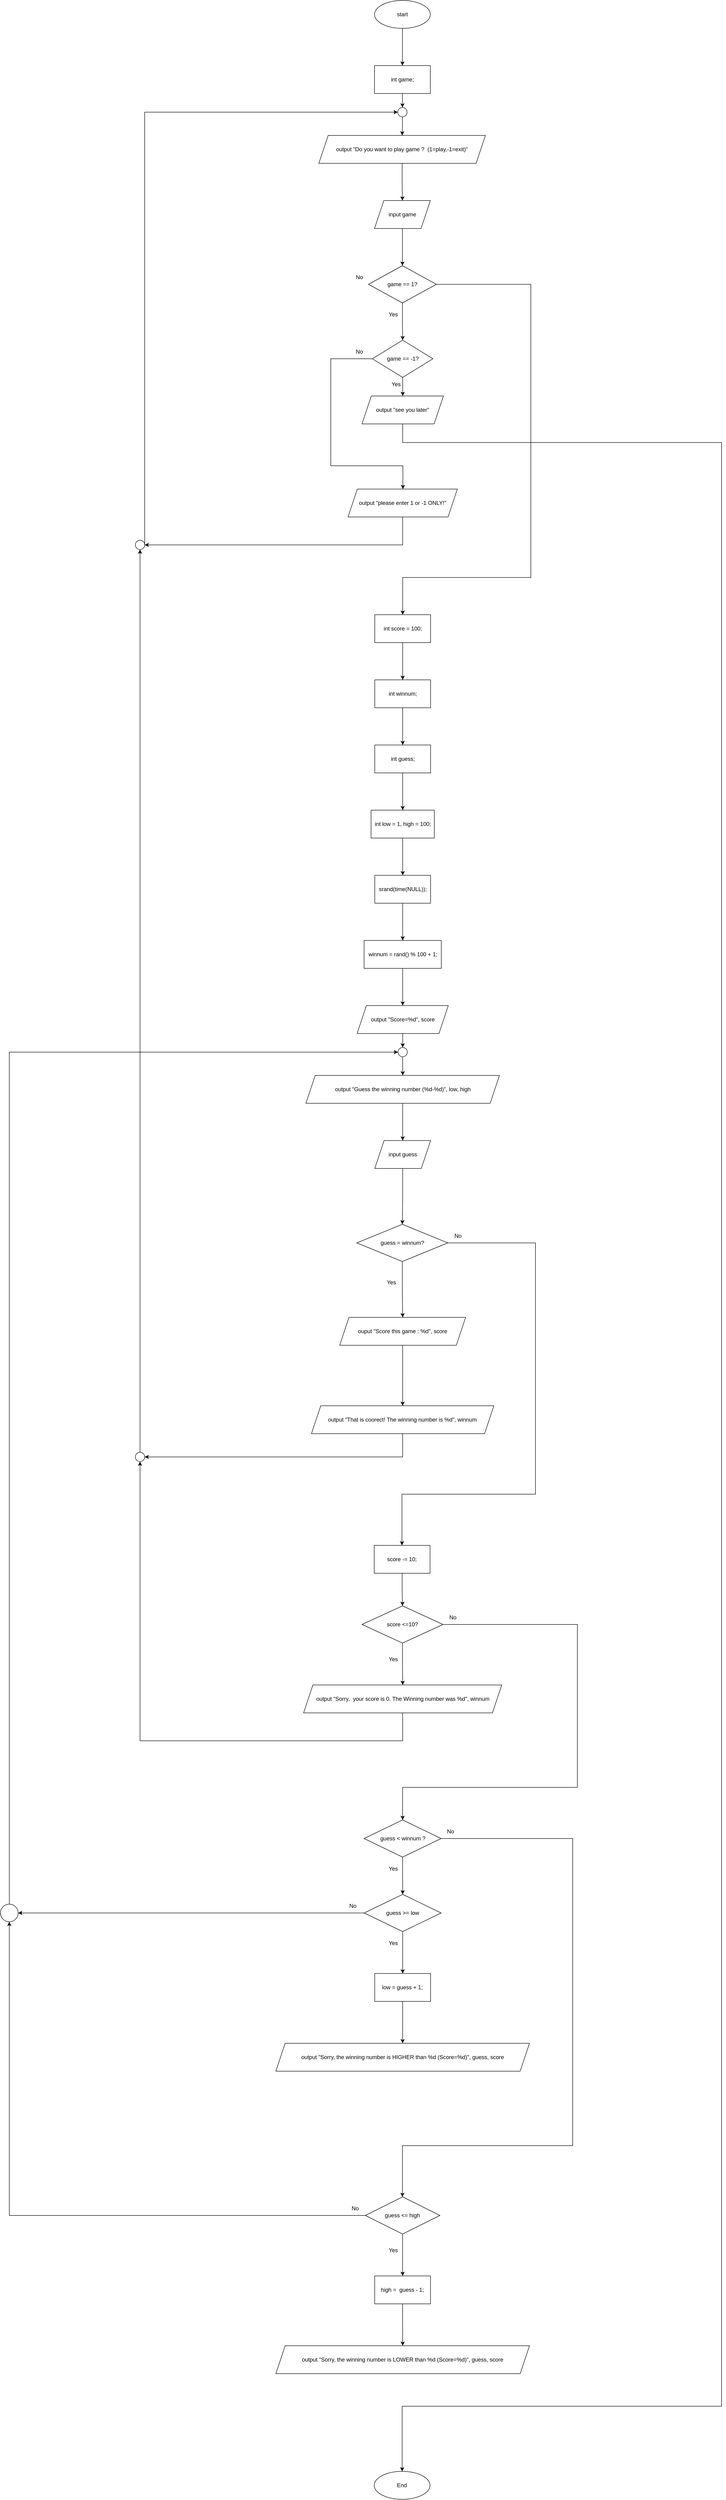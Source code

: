 <mxfile version="28.0.9">
  <diagram name="หน้า-1" id="sQIQIVaBLMojOo1FjcF6">
    <mxGraphModel dx="4976" dy="6468" grid="1" gridSize="10" guides="1" tooltips="1" connect="1" arrows="1" fold="1" page="0" pageScale="1" pageWidth="827" pageHeight="1169" math="0" shadow="0">
      <root>
        <mxCell id="0" />
        <mxCell id="1" parent="0" />
        <mxCell id="pCWqBDPie9unWnCOQubw-9" value="" style="edgeStyle=orthogonalEdgeStyle;rounded=0;orthogonalLoop=1;jettySize=auto;html=1;" edge="1" parent="1" source="pCWqBDPie9unWnCOQubw-2" target="pCWqBDPie9unWnCOQubw-8">
          <mxGeometry relative="1" as="geometry" />
        </mxCell>
        <mxCell id="pCWqBDPie9unWnCOQubw-2" value="start" style="ellipse;whiteSpace=wrap;html=1;" vertex="1" parent="1">
          <mxGeometry x="354" y="40" width="120" height="60" as="geometry" />
        </mxCell>
        <mxCell id="pCWqBDPie9unWnCOQubw-132" value="" style="edgeStyle=orthogonalEdgeStyle;rounded=0;orthogonalLoop=1;jettySize=auto;html=1;" edge="1" parent="1" source="pCWqBDPie9unWnCOQubw-8" target="pCWqBDPie9unWnCOQubw-131">
          <mxGeometry relative="1" as="geometry" />
        </mxCell>
        <mxCell id="pCWqBDPie9unWnCOQubw-8" value="int game;" style="whiteSpace=wrap;html=1;" vertex="1" parent="1">
          <mxGeometry x="354" y="180" width="120" height="60" as="geometry" />
        </mxCell>
        <mxCell id="pCWqBDPie9unWnCOQubw-17" value="" style="edgeStyle=orthogonalEdgeStyle;rounded=0;orthogonalLoop=1;jettySize=auto;html=1;" edge="1" parent="1" source="pCWqBDPie9unWnCOQubw-14" target="pCWqBDPie9unWnCOQubw-16">
          <mxGeometry relative="1" as="geometry" />
        </mxCell>
        <mxCell id="pCWqBDPie9unWnCOQubw-14" value="output &quot;Do you want to play game ?&amp;nbsp; (1=play,-1=exit)&quot;" style="shape=parallelogram;perimeter=parallelogramPerimeter;whiteSpace=wrap;html=1;fixedSize=1;" vertex="1" parent="1">
          <mxGeometry x="234.37" y="330" width="358" height="60" as="geometry" />
        </mxCell>
        <mxCell id="pCWqBDPie9unWnCOQubw-134" value="" style="edgeStyle=orthogonalEdgeStyle;rounded=0;orthogonalLoop=1;jettySize=auto;html=1;" edge="1" parent="1" source="pCWqBDPie9unWnCOQubw-16" target="pCWqBDPie9unWnCOQubw-18">
          <mxGeometry relative="1" as="geometry" />
        </mxCell>
        <mxCell id="pCWqBDPie9unWnCOQubw-16" value="input game" style="shape=parallelogram;perimeter=parallelogramPerimeter;whiteSpace=wrap;html=1;fixedSize=1;" vertex="1" parent="1">
          <mxGeometry x="354" y="470" width="120" height="60" as="geometry" />
        </mxCell>
        <mxCell id="pCWqBDPie9unWnCOQubw-23" value="" style="edgeStyle=orthogonalEdgeStyle;rounded=0;orthogonalLoop=1;jettySize=auto;html=1;" edge="1" parent="1" source="pCWqBDPie9unWnCOQubw-18" target="pCWqBDPie9unWnCOQubw-22">
          <mxGeometry relative="1" as="geometry" />
        </mxCell>
        <mxCell id="pCWqBDPie9unWnCOQubw-53" style="edgeStyle=orthogonalEdgeStyle;rounded=0;orthogonalLoop=1;jettySize=auto;html=1;entryX=0.5;entryY=0;entryDx=0;entryDy=0;" edge="1" parent="1" source="pCWqBDPie9unWnCOQubw-18" target="pCWqBDPie9unWnCOQubw-31">
          <mxGeometry relative="1" as="geometry">
            <Array as="points">
              <mxPoint x="690" y="650" />
              <mxPoint x="690" y="1280" />
              <mxPoint x="415" y="1280" />
            </Array>
          </mxGeometry>
        </mxCell>
        <mxCell id="pCWqBDPie9unWnCOQubw-18" value="game == 1?" style="rhombus;whiteSpace=wrap;html=1;" vertex="1" parent="1">
          <mxGeometry x="341" y="610" width="146" height="80" as="geometry" />
        </mxCell>
        <mxCell id="pCWqBDPie9unWnCOQubw-25" value="" style="edgeStyle=orthogonalEdgeStyle;rounded=0;orthogonalLoop=1;jettySize=auto;html=1;" edge="1" parent="1" source="pCWqBDPie9unWnCOQubw-22" target="pCWqBDPie9unWnCOQubw-24">
          <mxGeometry relative="1" as="geometry" />
        </mxCell>
        <mxCell id="pCWqBDPie9unWnCOQubw-29" value="" style="edgeStyle=orthogonalEdgeStyle;rounded=0;orthogonalLoop=1;jettySize=auto;html=1;" edge="1" parent="1" source="pCWqBDPie9unWnCOQubw-22" target="pCWqBDPie9unWnCOQubw-28">
          <mxGeometry relative="1" as="geometry">
            <Array as="points">
              <mxPoint x="260" y="810" />
              <mxPoint x="260" y="1040" />
              <mxPoint x="415" y="1040" />
            </Array>
          </mxGeometry>
        </mxCell>
        <mxCell id="pCWqBDPie9unWnCOQubw-22" value="game == -1?" style="rhombus;whiteSpace=wrap;html=1;" vertex="1" parent="1">
          <mxGeometry x="349.5" y="770" width="130" height="80" as="geometry" />
        </mxCell>
        <mxCell id="pCWqBDPie9unWnCOQubw-121" style="edgeStyle=orthogonalEdgeStyle;rounded=0;orthogonalLoop=1;jettySize=auto;html=1;entryX=0.5;entryY=0;entryDx=0;entryDy=0;" edge="1" parent="1" source="pCWqBDPie9unWnCOQubw-24" target="pCWqBDPie9unWnCOQubw-128">
          <mxGeometry relative="1" as="geometry">
            <mxPoint x="950" y="1300" as="targetPoint" />
            <Array as="points">
              <mxPoint x="415" y="990" />
              <mxPoint x="1100" y="990" />
              <mxPoint x="1100" y="5210" />
              <mxPoint x="413" y="5210" />
            </Array>
          </mxGeometry>
        </mxCell>
        <mxCell id="pCWqBDPie9unWnCOQubw-24" value="output &quot;see you later&quot;" style="shape=parallelogram;perimeter=parallelogramPerimeter;whiteSpace=wrap;html=1;fixedSize=1;" vertex="1" parent="1">
          <mxGeometry x="327.07" y="890" width="175" height="60" as="geometry" />
        </mxCell>
        <mxCell id="pCWqBDPie9unWnCOQubw-54" style="edgeStyle=orthogonalEdgeStyle;rounded=0;orthogonalLoop=1;jettySize=auto;html=1;entryX=1;entryY=0.5;entryDx=0;entryDy=0;" edge="1" parent="1" source="pCWqBDPie9unWnCOQubw-28" target="pCWqBDPie9unWnCOQubw-135">
          <mxGeometry relative="1" as="geometry">
            <mxPoint x="440" y="570" as="targetPoint" />
            <Array as="points">
              <mxPoint x="415" y="1210" />
            </Array>
          </mxGeometry>
        </mxCell>
        <mxCell id="pCWqBDPie9unWnCOQubw-28" value="output &quot;please enter 1 or -1 ONLY!&quot;" style="shape=parallelogram;perimeter=parallelogramPerimeter;whiteSpace=wrap;html=1;fixedSize=1;" vertex="1" parent="1">
          <mxGeometry x="297.06" y="1090" width="235" height="60" as="geometry" />
        </mxCell>
        <mxCell id="pCWqBDPie9unWnCOQubw-34" value="" style="edgeStyle=orthogonalEdgeStyle;rounded=0;orthogonalLoop=1;jettySize=auto;html=1;" edge="1" parent="1" source="pCWqBDPie9unWnCOQubw-31" target="pCWqBDPie9unWnCOQubw-33">
          <mxGeometry relative="1" as="geometry" />
        </mxCell>
        <mxCell id="pCWqBDPie9unWnCOQubw-31" value="int score = 100;" style="whiteSpace=wrap;html=1;" vertex="1" parent="1">
          <mxGeometry x="354.56" y="1360" width="120" height="60" as="geometry" />
        </mxCell>
        <mxCell id="pCWqBDPie9unWnCOQubw-36" value="" style="edgeStyle=orthogonalEdgeStyle;rounded=0;orthogonalLoop=1;jettySize=auto;html=1;" edge="1" parent="1" source="pCWqBDPie9unWnCOQubw-33" target="pCWqBDPie9unWnCOQubw-35">
          <mxGeometry relative="1" as="geometry" />
        </mxCell>
        <mxCell id="pCWqBDPie9unWnCOQubw-33" value="int winnum;" style="whiteSpace=wrap;html=1;" vertex="1" parent="1">
          <mxGeometry x="354.56" y="1500" width="120" height="60" as="geometry" />
        </mxCell>
        <mxCell id="pCWqBDPie9unWnCOQubw-38" value="" style="edgeStyle=orthogonalEdgeStyle;rounded=0;orthogonalLoop=1;jettySize=auto;html=1;" edge="1" parent="1" source="pCWqBDPie9unWnCOQubw-35" target="pCWqBDPie9unWnCOQubw-37">
          <mxGeometry relative="1" as="geometry" />
        </mxCell>
        <mxCell id="pCWqBDPie9unWnCOQubw-35" value="int guess;" style="whiteSpace=wrap;html=1;" vertex="1" parent="1">
          <mxGeometry x="354.56" y="1640" width="120" height="60" as="geometry" />
        </mxCell>
        <mxCell id="pCWqBDPie9unWnCOQubw-40" value="" style="edgeStyle=orthogonalEdgeStyle;rounded=0;orthogonalLoop=1;jettySize=auto;html=1;" edge="1" parent="1" source="pCWqBDPie9unWnCOQubw-37" target="pCWqBDPie9unWnCOQubw-39">
          <mxGeometry relative="1" as="geometry" />
        </mxCell>
        <mxCell id="pCWqBDPie9unWnCOQubw-37" value="int low = 1, high = 100;" style="whiteSpace=wrap;html=1;" vertex="1" parent="1">
          <mxGeometry x="346.56" y="1780" width="136" height="60" as="geometry" />
        </mxCell>
        <mxCell id="pCWqBDPie9unWnCOQubw-42" value="" style="edgeStyle=orthogonalEdgeStyle;rounded=0;orthogonalLoop=1;jettySize=auto;html=1;" edge="1" parent="1" source="pCWqBDPie9unWnCOQubw-39" target="pCWqBDPie9unWnCOQubw-41">
          <mxGeometry relative="1" as="geometry" />
        </mxCell>
        <mxCell id="pCWqBDPie9unWnCOQubw-39" value="srand(time(NULL));" style="whiteSpace=wrap;html=1;" vertex="1" parent="1">
          <mxGeometry x="354.56" y="1920" width="120" height="60" as="geometry" />
        </mxCell>
        <mxCell id="pCWqBDPie9unWnCOQubw-44" value="" style="edgeStyle=orthogonalEdgeStyle;rounded=0;orthogonalLoop=1;jettySize=auto;html=1;" edge="1" parent="1" source="pCWqBDPie9unWnCOQubw-41" target="pCWqBDPie9unWnCOQubw-43">
          <mxGeometry relative="1" as="geometry" />
        </mxCell>
        <mxCell id="pCWqBDPie9unWnCOQubw-41" value="winnum = rand() % 100 + 1;" style="whiteSpace=wrap;html=1;" vertex="1" parent="1">
          <mxGeometry x="331.56" y="2060" width="166" height="60" as="geometry" />
        </mxCell>
        <mxCell id="pCWqBDPie9unWnCOQubw-97" value="" style="edgeStyle=orthogonalEdgeStyle;rounded=0;orthogonalLoop=1;jettySize=auto;html=1;" edge="1" parent="1" source="pCWqBDPie9unWnCOQubw-43" target="pCWqBDPie9unWnCOQubw-82">
          <mxGeometry relative="1" as="geometry" />
        </mxCell>
        <mxCell id="pCWqBDPie9unWnCOQubw-43" value="output &quot;Score=%d&quot;, score" style="shape=parallelogram;perimeter=parallelogramPerimeter;whiteSpace=wrap;html=1;fixedSize=1;" vertex="1" parent="1">
          <mxGeometry x="316.56" y="2200" width="196" height="60" as="geometry" />
        </mxCell>
        <mxCell id="pCWqBDPie9unWnCOQubw-75" value="" style="edgeStyle=orthogonalEdgeStyle;rounded=0;orthogonalLoop=1;jettySize=auto;html=1;" edge="1" parent="1" source="pCWqBDPie9unWnCOQubw-47" target="pCWqBDPie9unWnCOQubw-74">
          <mxGeometry relative="1" as="geometry" />
        </mxCell>
        <mxCell id="pCWqBDPie9unWnCOQubw-47" value="output &quot;Guess the winning number (%d-%d)&quot;, low, high" style="shape=parallelogram;perimeter=parallelogramPerimeter;whiteSpace=wrap;html=1;fixedSize=1;" vertex="1" parent="1">
          <mxGeometry x="206.56" y="2350" width="416" height="60" as="geometry" />
        </mxCell>
        <mxCell id="pCWqBDPie9unWnCOQubw-57" value="" style="edgeStyle=orthogonalEdgeStyle;rounded=0;orthogonalLoop=1;jettySize=auto;html=1;" edge="1" parent="1" source="pCWqBDPie9unWnCOQubw-51" target="pCWqBDPie9unWnCOQubw-56">
          <mxGeometry relative="1" as="geometry" />
        </mxCell>
        <mxCell id="pCWqBDPie9unWnCOQubw-63" value="" style="edgeStyle=orthogonalEdgeStyle;rounded=0;orthogonalLoop=1;jettySize=auto;html=1;" edge="1" parent="1" source="pCWqBDPie9unWnCOQubw-51" target="pCWqBDPie9unWnCOQubw-62">
          <mxGeometry relative="1" as="geometry">
            <Array as="points">
              <mxPoint x="700" y="2710" />
              <mxPoint x="700" y="3250" />
              <mxPoint x="413" y="3250" />
            </Array>
          </mxGeometry>
        </mxCell>
        <mxCell id="pCWqBDPie9unWnCOQubw-51" value="guess = winnum?" style="rhombus;whiteSpace=wrap;html=1;" vertex="1" parent="1">
          <mxGeometry x="316" y="2670" width="195.5" height="80" as="geometry" />
        </mxCell>
        <mxCell id="pCWqBDPie9unWnCOQubw-59" value="" style="edgeStyle=orthogonalEdgeStyle;rounded=0;orthogonalLoop=1;jettySize=auto;html=1;" edge="1" parent="1" source="pCWqBDPie9unWnCOQubw-56" target="pCWqBDPie9unWnCOQubw-58">
          <mxGeometry relative="1" as="geometry" />
        </mxCell>
        <mxCell id="pCWqBDPie9unWnCOQubw-56" value="ouput &quot;Score this game : %d&quot;, score" style="shape=parallelogram;perimeter=parallelogramPerimeter;whiteSpace=wrap;html=1;fixedSize=1;" vertex="1" parent="1">
          <mxGeometry x="279.12" y="2870" width="270.75" height="60" as="geometry" />
        </mxCell>
        <mxCell id="pCWqBDPie9unWnCOQubw-127" style="edgeStyle=orthogonalEdgeStyle;rounded=0;orthogonalLoop=1;jettySize=auto;html=1;entryX=1;entryY=0.5;entryDx=0;entryDy=0;" edge="1" parent="1" source="pCWqBDPie9unWnCOQubw-58" target="pCWqBDPie9unWnCOQubw-129">
          <mxGeometry relative="1" as="geometry">
            <mxPoint x="-100" y="3090" as="targetPoint" />
            <Array as="points">
              <mxPoint x="414" y="3170" />
            </Array>
          </mxGeometry>
        </mxCell>
        <mxCell id="pCWqBDPie9unWnCOQubw-58" value="output &quot;That is coorect! The winning number is %d&quot;, winnum" style="shape=parallelogram;perimeter=parallelogramPerimeter;whiteSpace=wrap;html=1;fixedSize=1;" vertex="1" parent="1">
          <mxGeometry x="218.43" y="3060" width="392.13" height="60" as="geometry" />
        </mxCell>
        <mxCell id="pCWqBDPie9unWnCOQubw-65" value="" style="edgeStyle=orthogonalEdgeStyle;rounded=0;orthogonalLoop=1;jettySize=auto;html=1;" edge="1" parent="1" source="pCWqBDPie9unWnCOQubw-62" target="pCWqBDPie9unWnCOQubw-64">
          <mxGeometry relative="1" as="geometry" />
        </mxCell>
        <mxCell id="pCWqBDPie9unWnCOQubw-62" value="score -= 10;" style="whiteSpace=wrap;html=1;" vertex="1" parent="1">
          <mxGeometry x="353.37" y="3360" width="120" height="60" as="geometry" />
        </mxCell>
        <mxCell id="pCWqBDPie9unWnCOQubw-78" value="" style="edgeStyle=orthogonalEdgeStyle;rounded=0;orthogonalLoop=1;jettySize=auto;html=1;" edge="1" parent="1" source="pCWqBDPie9unWnCOQubw-64" target="pCWqBDPie9unWnCOQubw-77">
          <mxGeometry relative="1" as="geometry" />
        </mxCell>
        <mxCell id="pCWqBDPie9unWnCOQubw-79" style="edgeStyle=orthogonalEdgeStyle;rounded=0;orthogonalLoop=1;jettySize=auto;html=1;entryX=0.5;entryY=0;entryDx=0;entryDy=0;" edge="1" parent="1" source="pCWqBDPie9unWnCOQubw-64" target="pCWqBDPie9unWnCOQubw-66">
          <mxGeometry relative="1" as="geometry">
            <Array as="points">
              <mxPoint x="790" y="3530" />
              <mxPoint x="790" y="3880" />
              <mxPoint x="414" y="3880" />
            </Array>
          </mxGeometry>
        </mxCell>
        <mxCell id="pCWqBDPie9unWnCOQubw-64" value="score &amp;lt;=10?" style="rhombus;whiteSpace=wrap;html=1;" vertex="1" parent="1">
          <mxGeometry x="327.06" y="3490" width="174.13" height="80" as="geometry" />
        </mxCell>
        <mxCell id="pCWqBDPie9unWnCOQubw-69" value="" style="edgeStyle=orthogonalEdgeStyle;rounded=0;orthogonalLoop=1;jettySize=auto;html=1;" edge="1" parent="1" source="pCWqBDPie9unWnCOQubw-66" target="pCWqBDPie9unWnCOQubw-68">
          <mxGeometry relative="1" as="geometry" />
        </mxCell>
        <mxCell id="pCWqBDPie9unWnCOQubw-81" value="" style="edgeStyle=orthogonalEdgeStyle;rounded=0;orthogonalLoop=1;jettySize=auto;html=1;" edge="1" parent="1" source="pCWqBDPie9unWnCOQubw-66" target="pCWqBDPie9unWnCOQubw-80">
          <mxGeometry relative="1" as="geometry">
            <Array as="points">
              <mxPoint x="780" y="3990" />
              <mxPoint x="780" y="4650" />
              <mxPoint x="414" y="4650" />
            </Array>
          </mxGeometry>
        </mxCell>
        <mxCell id="pCWqBDPie9unWnCOQubw-66" value="guess &amp;lt; winnum ?" style="rhombus;whiteSpace=wrap;html=1;" vertex="1" parent="1">
          <mxGeometry x="331.62" y="3950" width="165.5" height="80" as="geometry" />
        </mxCell>
        <mxCell id="pCWqBDPie9unWnCOQubw-71" value="" style="edgeStyle=orthogonalEdgeStyle;rounded=0;orthogonalLoop=1;jettySize=auto;html=1;" edge="1" parent="1" source="pCWqBDPie9unWnCOQubw-68" target="pCWqBDPie9unWnCOQubw-70">
          <mxGeometry relative="1" as="geometry" />
        </mxCell>
        <mxCell id="pCWqBDPie9unWnCOQubw-94" style="edgeStyle=orthogonalEdgeStyle;rounded=0;orthogonalLoop=1;jettySize=auto;html=1;entryX=1;entryY=0.5;entryDx=0;entryDy=0;" edge="1" parent="1" source="pCWqBDPie9unWnCOQubw-68" target="pCWqBDPie9unWnCOQubw-92">
          <mxGeometry relative="1" as="geometry">
            <Array as="points" />
          </mxGeometry>
        </mxCell>
        <mxCell id="pCWqBDPie9unWnCOQubw-68" value="guess &amp;gt;= low" style="rhombus;whiteSpace=wrap;html=1;" vertex="1" parent="1">
          <mxGeometry x="331.87" y="4110" width="165.25" height="80" as="geometry" />
        </mxCell>
        <mxCell id="pCWqBDPie9unWnCOQubw-73" value="" style="edgeStyle=orthogonalEdgeStyle;rounded=0;orthogonalLoop=1;jettySize=auto;html=1;" edge="1" parent="1" source="pCWqBDPie9unWnCOQubw-70" target="pCWqBDPie9unWnCOQubw-72">
          <mxGeometry relative="1" as="geometry" />
        </mxCell>
        <mxCell id="pCWqBDPie9unWnCOQubw-70" value="low = guess + 1;" style="whiteSpace=wrap;html=1;" vertex="1" parent="1">
          <mxGeometry x="354.495" y="4280" width="120" height="60" as="geometry" />
        </mxCell>
        <mxCell id="pCWqBDPie9unWnCOQubw-72" value="output &quot;Sorry, the winning number is HIGHER than %d (Score=%d)&quot;, guess, score" style="shape=parallelogram;perimeter=parallelogramPerimeter;whiteSpace=wrap;html=1;fixedSize=1;" vertex="1" parent="1">
          <mxGeometry x="141.93" y="4430" width="545.13" height="60" as="geometry" />
        </mxCell>
        <mxCell id="pCWqBDPie9unWnCOQubw-76" style="edgeStyle=orthogonalEdgeStyle;rounded=0;orthogonalLoop=1;jettySize=auto;html=1;entryX=0.5;entryY=0;entryDx=0;entryDy=0;" edge="1" parent="1" source="pCWqBDPie9unWnCOQubw-74" target="pCWqBDPie9unWnCOQubw-51">
          <mxGeometry relative="1" as="geometry" />
        </mxCell>
        <mxCell id="pCWqBDPie9unWnCOQubw-74" value="input guess" style="shape=parallelogram;perimeter=parallelogramPerimeter;whiteSpace=wrap;html=1;fixedSize=1;" vertex="1" parent="1">
          <mxGeometry x="354.56" y="2490" width="120" height="60" as="geometry" />
        </mxCell>
        <mxCell id="pCWqBDPie9unWnCOQubw-126" style="edgeStyle=orthogonalEdgeStyle;rounded=0;orthogonalLoop=1;jettySize=auto;html=1;entryX=0.5;entryY=1;entryDx=0;entryDy=0;" edge="1" parent="1" source="pCWqBDPie9unWnCOQubw-77" target="pCWqBDPie9unWnCOQubw-129">
          <mxGeometry relative="1" as="geometry">
            <mxPoint x="-100" y="3690" as="targetPoint" />
            <Array as="points">
              <mxPoint x="415" y="3780" />
              <mxPoint x="-150" y="3780" />
            </Array>
          </mxGeometry>
        </mxCell>
        <mxCell id="pCWqBDPie9unWnCOQubw-77" value="output &quot;Sorry,&amp;nbsp; your score is 0. The Winning number was %d&quot;, winnum" style="shape=parallelogram;perimeter=parallelogramPerimeter;whiteSpace=wrap;html=1;fixedSize=1;" vertex="1" parent="1">
          <mxGeometry x="201.56" y="3660" width="425.88" height="60" as="geometry" />
        </mxCell>
        <mxCell id="pCWqBDPie9unWnCOQubw-88" value="" style="edgeStyle=orthogonalEdgeStyle;rounded=0;orthogonalLoop=1;jettySize=auto;html=1;" edge="1" parent="1" source="pCWqBDPie9unWnCOQubw-80" target="pCWqBDPie9unWnCOQubw-87">
          <mxGeometry relative="1" as="geometry" />
        </mxCell>
        <mxCell id="pCWqBDPie9unWnCOQubw-91" style="edgeStyle=orthogonalEdgeStyle;rounded=0;orthogonalLoop=1;jettySize=auto;html=1;entryX=0.5;entryY=1;entryDx=0;entryDy=0;" edge="1" parent="1" source="pCWqBDPie9unWnCOQubw-80" target="pCWqBDPie9unWnCOQubw-92">
          <mxGeometry relative="1" as="geometry">
            <mxPoint x="890" y="4150" as="targetPoint" />
          </mxGeometry>
        </mxCell>
        <mxCell id="pCWqBDPie9unWnCOQubw-80" value="guess &amp;lt;= high" style="rhombus;whiteSpace=wrap;html=1;" vertex="1" parent="1">
          <mxGeometry x="334.3" y="4760" width="160.13" height="80" as="geometry" />
        </mxCell>
        <mxCell id="pCWqBDPie9unWnCOQubw-98" value="" style="edgeStyle=orthogonalEdgeStyle;rounded=0;orthogonalLoop=1;jettySize=auto;html=1;" edge="1" parent="1" source="pCWqBDPie9unWnCOQubw-82" target="pCWqBDPie9unWnCOQubw-47">
          <mxGeometry relative="1" as="geometry" />
        </mxCell>
        <mxCell id="pCWqBDPie9unWnCOQubw-82" value="" style="ellipse;whiteSpace=wrap;html=1;" vertex="1" parent="1">
          <mxGeometry x="404.5" y="2290" width="20" height="20" as="geometry" />
        </mxCell>
        <mxCell id="pCWqBDPie9unWnCOQubw-119" value="" style="edgeStyle=orthogonalEdgeStyle;rounded=0;orthogonalLoop=1;jettySize=auto;html=1;" edge="1" parent="1" source="pCWqBDPie9unWnCOQubw-87" target="pCWqBDPie9unWnCOQubw-118">
          <mxGeometry relative="1" as="geometry" />
        </mxCell>
        <mxCell id="pCWqBDPie9unWnCOQubw-87" value="high =&amp;nbsp; guess - 1;" style="whiteSpace=wrap;html=1;" vertex="1" parent="1">
          <mxGeometry x="354.365" y="4930" width="120" height="60" as="geometry" />
        </mxCell>
        <mxCell id="pCWqBDPie9unWnCOQubw-95" style="edgeStyle=orthogonalEdgeStyle;rounded=0;orthogonalLoop=1;jettySize=auto;html=1;entryX=0;entryY=0.5;entryDx=0;entryDy=0;" edge="1" parent="1" source="pCWqBDPie9unWnCOQubw-92" target="pCWqBDPie9unWnCOQubw-82">
          <mxGeometry relative="1" as="geometry">
            <mxPoint x="400" y="2300" as="targetPoint" />
            <Array as="points">
              <mxPoint x="-431" y="2300" />
            </Array>
          </mxGeometry>
        </mxCell>
        <mxCell id="pCWqBDPie9unWnCOQubw-92" value="" style="ellipse;whiteSpace=wrap;html=1;" vertex="1" parent="1">
          <mxGeometry x="-450" y="4131" width="38" height="38" as="geometry" />
        </mxCell>
        <mxCell id="pCWqBDPie9unWnCOQubw-103" value="No" style="text;html=1;align=center;verticalAlign=middle;resizable=0;points=[];autosize=1;strokeColor=none;fillColor=none;" vertex="1" parent="1">
          <mxGeometry x="287.07" y="4120" width="40" height="30" as="geometry" />
        </mxCell>
        <mxCell id="pCWqBDPie9unWnCOQubw-107" value="No" style="text;html=1;align=center;verticalAlign=middle;resizable=0;points=[];autosize=1;strokeColor=none;fillColor=none;" vertex="1" parent="1">
          <mxGeometry x="291.56" y="4770" width="40" height="30" as="geometry" />
        </mxCell>
        <mxCell id="pCWqBDPie9unWnCOQubw-108" value="No" style="text;html=1;align=center;verticalAlign=middle;resizable=0;points=[];autosize=1;strokeColor=none;fillColor=none;" vertex="1" parent="1">
          <mxGeometry x="502.07" y="3500" width="40" height="30" as="geometry" />
        </mxCell>
        <mxCell id="pCWqBDPie9unWnCOQubw-109" value="No" style="text;html=1;align=center;verticalAlign=middle;resizable=0;points=[];autosize=1;strokeColor=none;fillColor=none;" vertex="1" parent="1">
          <mxGeometry x="512.56" y="2680" width="40" height="30" as="geometry" />
        </mxCell>
        <mxCell id="pCWqBDPie9unWnCOQubw-110" value="No" style="text;html=1;align=center;verticalAlign=middle;resizable=0;points=[];autosize=1;strokeColor=none;fillColor=none;" vertex="1" parent="1">
          <mxGeometry x="301" y="780" width="40" height="30" as="geometry" />
        </mxCell>
        <mxCell id="pCWqBDPie9unWnCOQubw-111" value="No" style="text;html=1;align=center;verticalAlign=middle;resizable=0;points=[];autosize=1;strokeColor=none;fillColor=none;" vertex="1" parent="1">
          <mxGeometry x="301" y="620" width="40" height="30" as="geometry" />
        </mxCell>
        <mxCell id="pCWqBDPie9unWnCOQubw-112" value="Yes" style="text;html=1;align=center;verticalAlign=middle;resizable=0;points=[];autosize=1;strokeColor=none;fillColor=none;" vertex="1" parent="1">
          <mxGeometry x="374" y="700" width="40" height="30" as="geometry" />
        </mxCell>
        <mxCell id="pCWqBDPie9unWnCOQubw-113" value="Yes" style="text;html=1;align=center;verticalAlign=middle;resizable=0;points=[];autosize=1;strokeColor=none;fillColor=none;" vertex="1" parent="1">
          <mxGeometry x="370" y="2780" width="40" height="30" as="geometry" />
        </mxCell>
        <mxCell id="pCWqBDPie9unWnCOQubw-114" value="Yes" style="text;html=1;align=center;verticalAlign=middle;resizable=0;points=[];autosize=1;strokeColor=none;fillColor=none;" vertex="1" parent="1">
          <mxGeometry x="374" y="3590" width="40" height="30" as="geometry" />
        </mxCell>
        <mxCell id="pCWqBDPie9unWnCOQubw-115" value="Yes" style="text;html=1;align=center;verticalAlign=middle;resizable=0;points=[];autosize=1;strokeColor=none;fillColor=none;" vertex="1" parent="1">
          <mxGeometry x="374" y="4040" width="40" height="30" as="geometry" />
        </mxCell>
        <mxCell id="pCWqBDPie9unWnCOQubw-116" value="Yes" style="text;html=1;align=center;verticalAlign=middle;resizable=0;points=[];autosize=1;strokeColor=none;fillColor=none;" vertex="1" parent="1">
          <mxGeometry x="374" y="4200" width="40" height="30" as="geometry" />
        </mxCell>
        <mxCell id="pCWqBDPie9unWnCOQubw-117" value="Yes" style="text;html=1;align=center;verticalAlign=middle;resizable=0;points=[];autosize=1;strokeColor=none;fillColor=none;" vertex="1" parent="1">
          <mxGeometry x="374" y="4860" width="40" height="30" as="geometry" />
        </mxCell>
        <mxCell id="pCWqBDPie9unWnCOQubw-118" value="output &quot;Sorry, the winning number is LOWER than %d (Score=%d)&quot;, guess, score" style="shape=parallelogram;perimeter=parallelogramPerimeter;whiteSpace=wrap;html=1;fixedSize=1;" vertex="1" parent="1">
          <mxGeometry x="142" y="5080" width="545.13" height="60" as="geometry" />
        </mxCell>
        <mxCell id="pCWqBDPie9unWnCOQubw-122" value="Yes" style="text;html=1;align=center;verticalAlign=middle;resizable=0;points=[];autosize=1;strokeColor=none;fillColor=none;" vertex="1" parent="1">
          <mxGeometry x="380" y="850" width="40" height="30" as="geometry" />
        </mxCell>
        <mxCell id="pCWqBDPie9unWnCOQubw-128" value="End" style="ellipse;whiteSpace=wrap;html=1;" vertex="1" parent="1">
          <mxGeometry x="353.37" y="5350" width="120" height="60" as="geometry" />
        </mxCell>
        <mxCell id="pCWqBDPie9unWnCOQubw-130" style="edgeStyle=orthogonalEdgeStyle;rounded=0;orthogonalLoop=1;jettySize=auto;html=1;entryX=0.5;entryY=1;entryDx=0;entryDy=0;" edge="1" parent="1" source="pCWqBDPie9unWnCOQubw-129" target="pCWqBDPie9unWnCOQubw-135">
          <mxGeometry relative="1" as="geometry">
            <mxPoint y="290" as="targetPoint" />
            <Array as="points">
              <mxPoint x="-150" y="1240" />
              <mxPoint x="-150" y="1240" />
            </Array>
          </mxGeometry>
        </mxCell>
        <mxCell id="pCWqBDPie9unWnCOQubw-129" value="" style="ellipse;whiteSpace=wrap;html=1;" vertex="1" parent="1">
          <mxGeometry x="-160" y="3160" width="20" height="20" as="geometry" />
        </mxCell>
        <mxCell id="pCWqBDPie9unWnCOQubw-133" value="" style="edgeStyle=orthogonalEdgeStyle;rounded=0;orthogonalLoop=1;jettySize=auto;html=1;" edge="1" parent="1" source="pCWqBDPie9unWnCOQubw-131" target="pCWqBDPie9unWnCOQubw-14">
          <mxGeometry relative="1" as="geometry" />
        </mxCell>
        <mxCell id="pCWqBDPie9unWnCOQubw-131" value="" style="ellipse;whiteSpace=wrap;html=1;" vertex="1" parent="1">
          <mxGeometry x="404" y="270" width="20" height="20" as="geometry" />
        </mxCell>
        <mxCell id="pCWqBDPie9unWnCOQubw-136" style="edgeStyle=orthogonalEdgeStyle;rounded=0;orthogonalLoop=1;jettySize=auto;html=1;entryX=0;entryY=0.5;entryDx=0;entryDy=0;" edge="1" parent="1" source="pCWqBDPie9unWnCOQubw-135" target="pCWqBDPie9unWnCOQubw-131">
          <mxGeometry relative="1" as="geometry">
            <Array as="points">
              <mxPoint x="-140" y="280" />
            </Array>
          </mxGeometry>
        </mxCell>
        <mxCell id="pCWqBDPie9unWnCOQubw-135" value="" style="ellipse;whiteSpace=wrap;html=1;" vertex="1" parent="1">
          <mxGeometry x="-160" y="1200" width="20" height="20" as="geometry" />
        </mxCell>
        <mxCell id="pCWqBDPie9unWnCOQubw-137" value="No" style="text;html=1;align=center;verticalAlign=middle;resizable=0;points=[];autosize=1;strokeColor=none;fillColor=none;" vertex="1" parent="1">
          <mxGeometry x="497.12" y="3960" width="40" height="30" as="geometry" />
        </mxCell>
      </root>
    </mxGraphModel>
  </diagram>
</mxfile>
